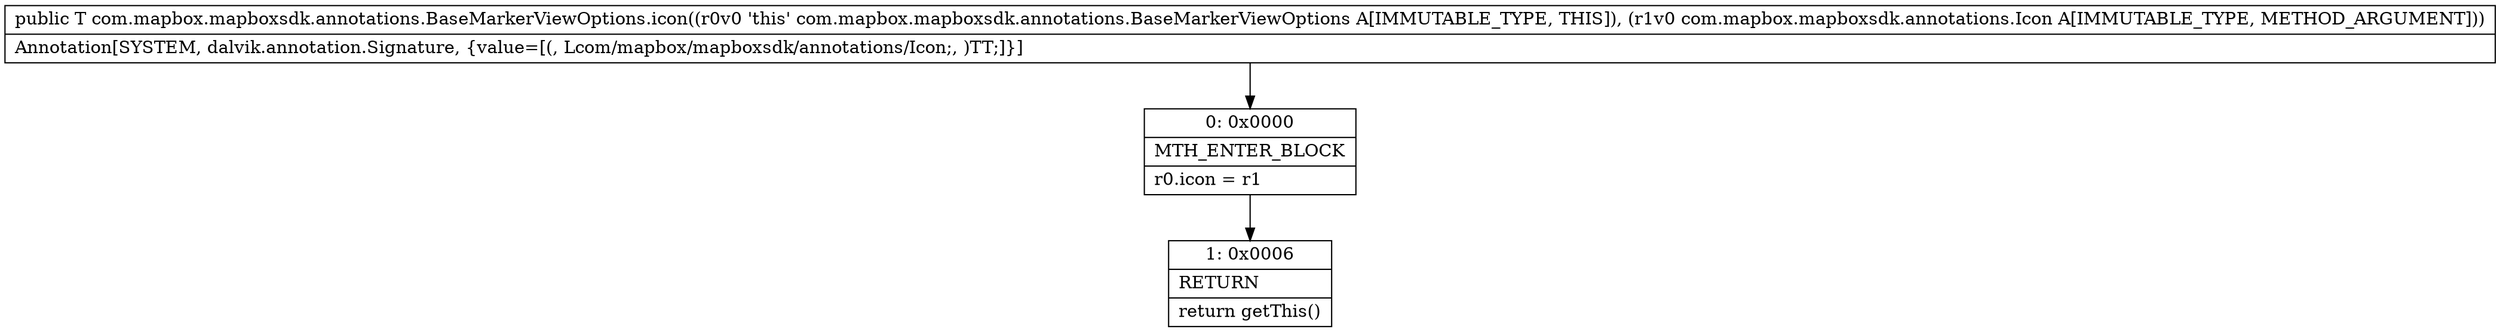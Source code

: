 digraph "CFG forcom.mapbox.mapboxsdk.annotations.BaseMarkerViewOptions.icon(Lcom\/mapbox\/mapboxsdk\/annotations\/Icon;)Lcom\/mapbox\/mapboxsdk\/annotations\/BaseMarkerViewOptions;" {
Node_0 [shape=record,label="{0\:\ 0x0000|MTH_ENTER_BLOCK\l|r0.icon = r1\l}"];
Node_1 [shape=record,label="{1\:\ 0x0006|RETURN\l|return getThis()\l}"];
MethodNode[shape=record,label="{public T com.mapbox.mapboxsdk.annotations.BaseMarkerViewOptions.icon((r0v0 'this' com.mapbox.mapboxsdk.annotations.BaseMarkerViewOptions A[IMMUTABLE_TYPE, THIS]), (r1v0 com.mapbox.mapboxsdk.annotations.Icon A[IMMUTABLE_TYPE, METHOD_ARGUMENT]))  | Annotation[SYSTEM, dalvik.annotation.Signature, \{value=[(, Lcom\/mapbox\/mapboxsdk\/annotations\/Icon;, )TT;]\}]\l}"];
MethodNode -> Node_0;
Node_0 -> Node_1;
}

